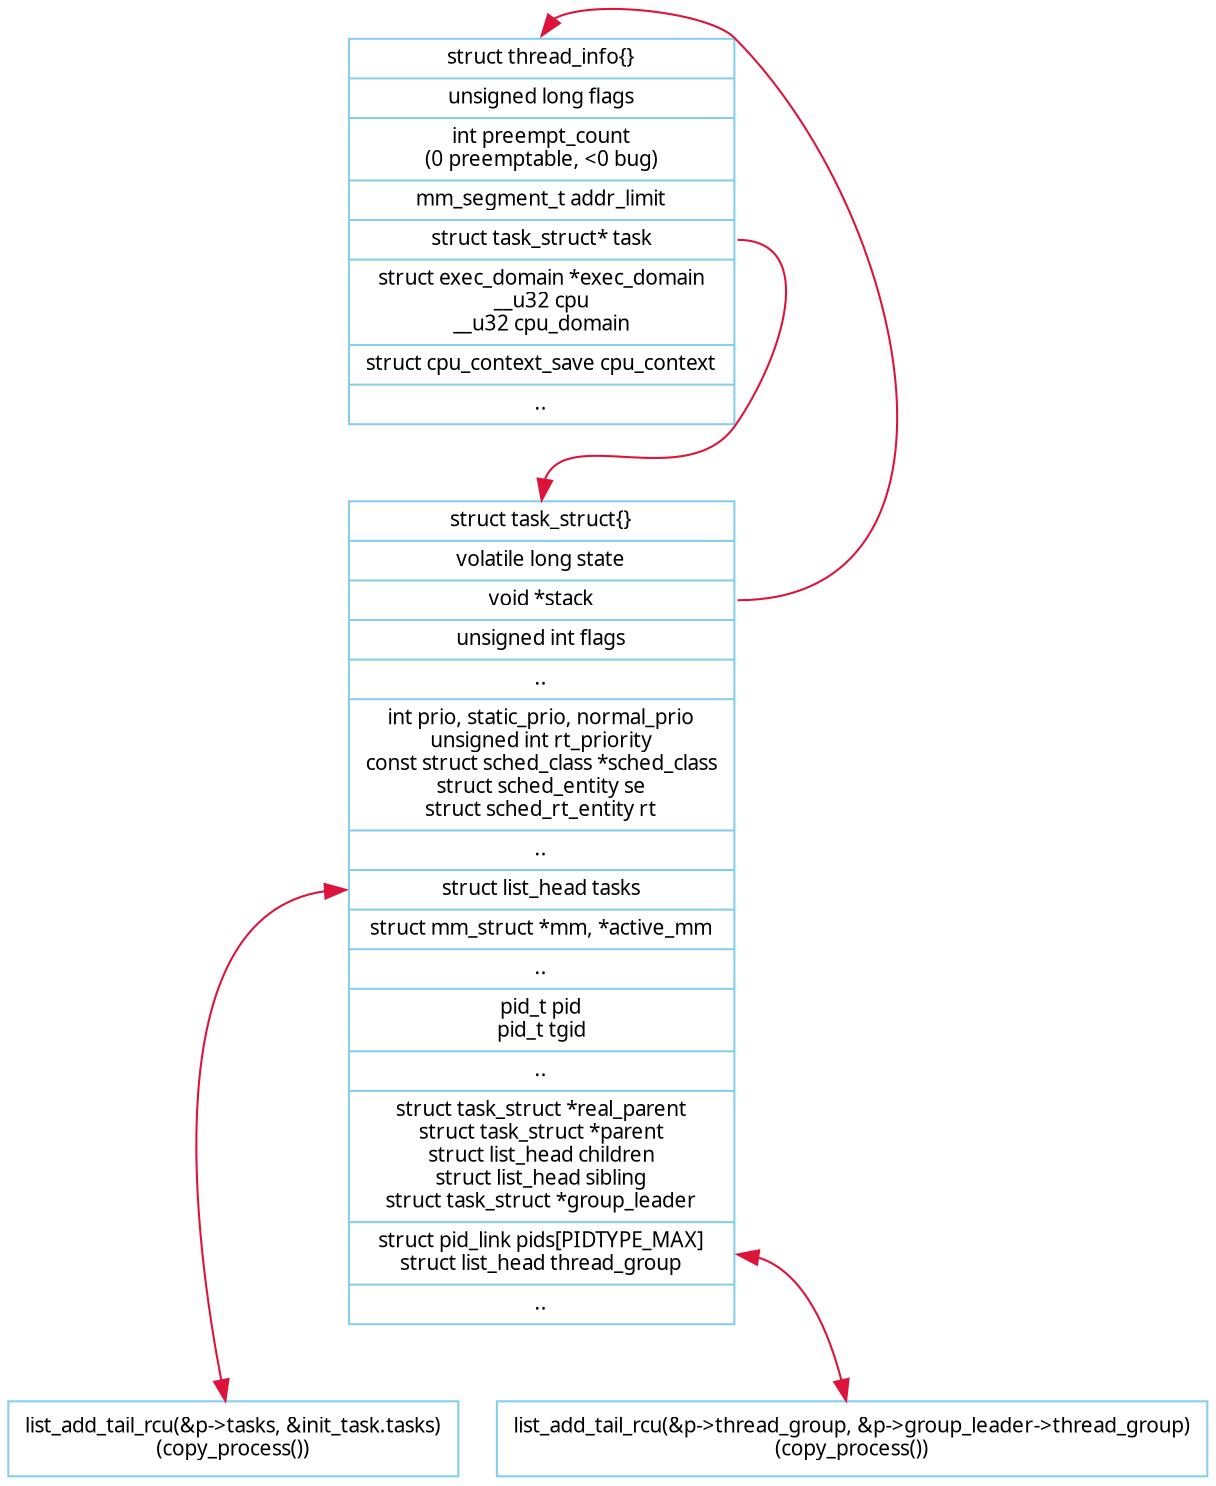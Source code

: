 /*
node
color: naveblue, skyblue, red, red4, crimson, forestgreen, limegreen
style: solid, dotted, dashed, bold, rounded, filled
shape: box, polygon, ellipse, plaintext
*/

/*
edge
color: naveblue, skyblue, red, red4, crimson, forestgreen, limegreen
style: solid, dotted, dashed, bold
*/

/*
rankdir: TB BT LR RL
*/

/*
digraph example{
	fontname = "Verdana";
	fontsize = 10;
	rankdir=TB;

	node [fontname = "Verdana", fontsize = 10, color="skyblue", shape="record"];
	edge [fontname = "Verdana", fontsize = 10, color="crimson", style="solid"];

	st_hash_type [label="{<head>st_hash_type|(*compare)|(*hash)}"];
	st_table_entry [label="{<head>st_table_entry|hash|key|record|<next>next}"];
	st_table [label="{st_table|<type>type|num_bins|num_entries|<bins>bins}"];

	st_table:bins -> st_table_entry:head;
	st_table:type -> st_hash_type:head;
	st_table_entry:next -> st_table_entry:head [style="dashed", color="forestgreen"];
}
*/
/*
digraph input_subsystem{
	fontname = "Verdana";
	fontsize = 10;
	rankdir=TB;

	node [fontname = "Verdana", fontsize = 10, color="skyblue", shape="record"];
	edge [fontname = "Verdana", fontsize = 10, color="crimson", style="solid"];

	{rank=same;input_devA input_devB}
	{rank=same;input_handlerA input_handlerB}
	input_dev_list[style="dashed"]
	input_devA[label="{<head>input_dev|<s_node>node|<h_list>h_list}"];
	input_devB[label="{<head>input_dev|<s_node>node|<h_list>h_list}"];
	input_handle [label="{<head>input_handle|||<d_node>d_node|<s_dev>dev|<s_handler>handler|<h_node>h_node}"];
	input_handlerA [label="{<head>input_handler||||<h_list>h_list}"];
	input_handlerB [label="{<head>input_handler||||<h_list>hlist}"];
	input_handler_list[style="dashed"]

	input_dev_list->input_devA:s_node[dir="both"]
	input_dev_list->input_devB:s_node[dir="both"]
	//input_devA:s_node->input_devB:s_node[dir="both", style="dotted", constraint=false]
	input_devA:h_list->input_handle:d_node[dir="both", style="dashed"]
	input_handle:s_dev->input_devA:head
	input_handle:s_handler->input_handlerA:head
	input_handlerA:h_list->input_handle:h_node[dir="both", style="dashed"]
	input_handler_list->input_handlerA:head
	input_handler_list->input_handlerB

	//{rank=same; input_dev_list input_handler_list}
	//{rank=same; input_devA input_devB}
	//{rank=same; input_handlerA:head input_handlerB:head}

}
*/
digraph task{
	fontname = "Verdana";
	fontsize = 10;
	rankdir=TB;

	node [fontname = "Verdana", fontsize = 10, color="skyblue", shape="record"];
	edge [fontname = "Verdana", fontsize = 10, color="crimson", style="solid"];

	
	thread_info[label="{\
<head>struct thread_info\{\}|\
unsigned long flags|\
int preempt_count\n(0 preemptable, \<0  bug)|\
mm_segment_t addr_limit|\
<s_task_struct>struct task_struct* task|\
struct exec_domain *exec_domain\n__u32 cpu\n__u32 cpu_domain|\
<s_cpu_context>struct cpu_context_save cpu_context|..\
}"];

	task_struct[label="{\
<head>struct task_struct\{\}|\
<s_state>volatile long state|\
<s_stack>void *stack|\
unsigned int flags|..|\
int prio, static_prio, normal_prio\n\
unsigned int rt_priority\n\
const struct sched_class *sched_class\n\
struct sched_entity se\n\
struct sched_rt_entity rt|..|\
<s_tasks>struct list_head tasks|\
struct mm_struct *mm, *active_mm|..|\
pid_t pid\n\
pid_t tgid|..|\
<s_task_tree>struct task_struct *real_parent\nstruct task_struct *parent\nstruct list_head children\nstruct list_head sibling\nstruct task_struct *group_leader|\
<s_thread_group>struct pid_link pids[PIDTYPE_MAX]\nstruct list_head thread_group|..\
}"];

	thread_info:s_task_struct->task_struct:head; /*current_thread_info()->task, for_each_process(p)*/
	task_struct:s_stack->thread_info:head;

	task_struct:s_tasks->"list_add_tail_rcu(&p->tasks, &init_task.tasks)\n(copy_process())"[dir="both"]
	task_struct:s_thread_group->"list_add_tail_rcu(&p->thread_group, &p->group_leader->thread_group)\n(copy_process())"[dir="both"]
}
